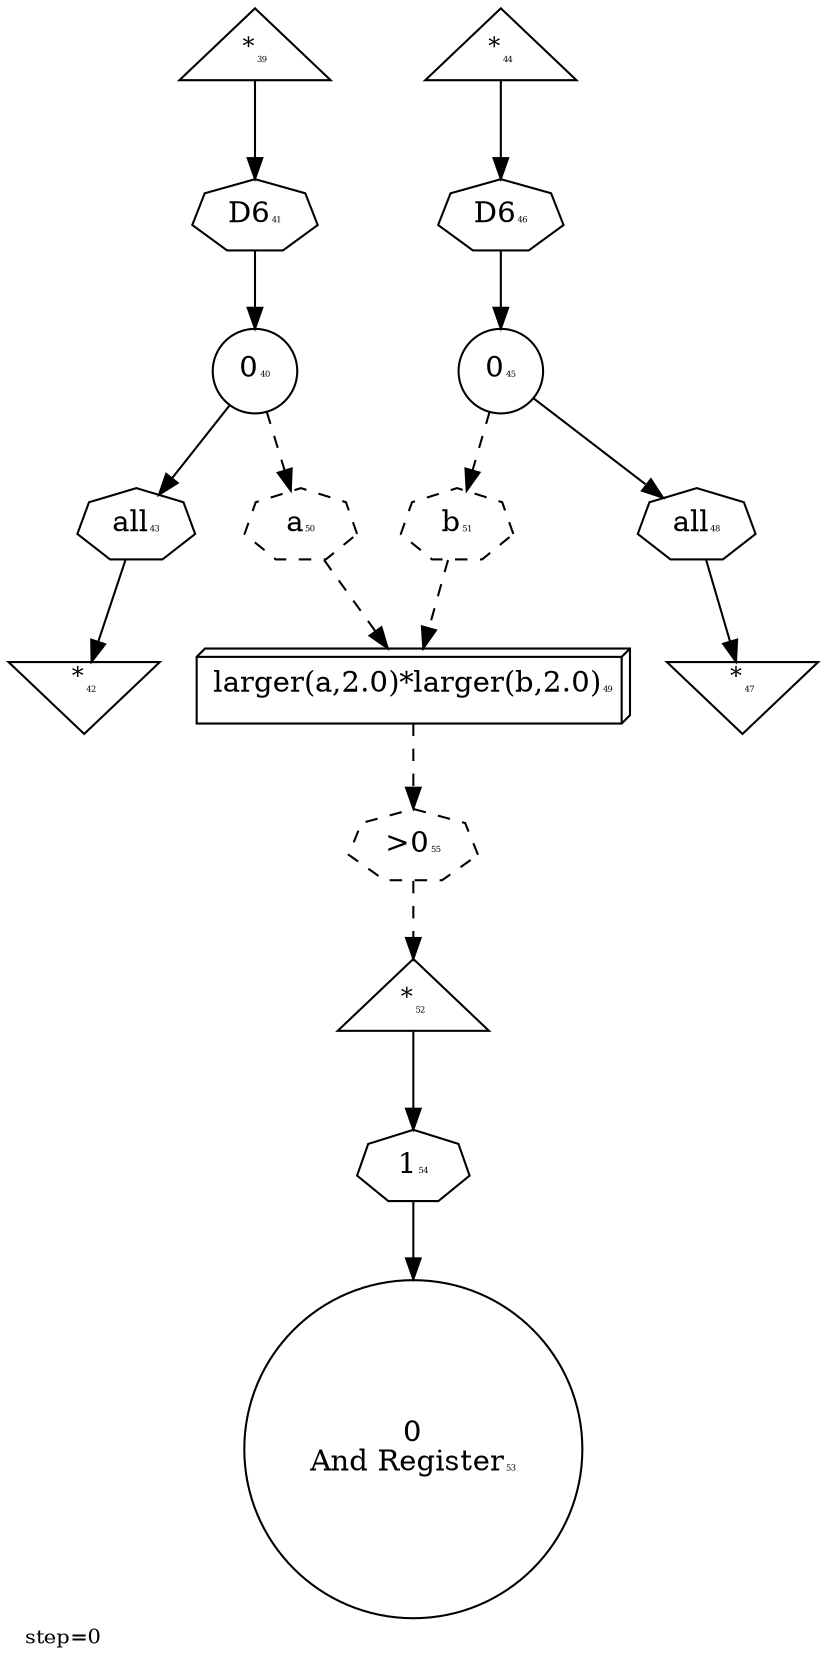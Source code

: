 digraph {
  graph  [labelloc=bottom,labeljust=left,fontsize="10",label="step=0"];
  "39" [shape=triangle,peripheries="1",label=<<SUP>*</SUP><FONT POINT-SIZE='4'>39</FONT>>,labelfontcolor=black,color=black];
  "40" [shape=circle,peripheries="1",label=<0<FONT POINT-SIZE='4'>40</FONT>>,labelfontcolor=black,color=black];
  "42" [shape=invtriangle,peripheries="1",label=<<SUP>*</SUP><FONT POINT-SIZE='4'>42</FONT>>,labelfontcolor=black,color=black];
  "44" [shape=triangle,peripheries="1",label=<<SUP>*</SUP><FONT POINT-SIZE='4'>44</FONT>>,labelfontcolor=black,color=black];
  "45" [shape=circle,peripheries="1",label=<0<FONT POINT-SIZE='4'>45</FONT>>,labelfontcolor=black,color=black];
  "47" [shape=invtriangle,peripheries="1",label=<<SUP>*</SUP><FONT POINT-SIZE='4'>47</FONT>>,labelfontcolor=black,color=black];
  "49" [shape=box3d,peripheries="1",label=<larger(a,2.0)*larger(b,2.0)<FONT POINT-SIZE='4'>49</FONT>>,labelfontcolor=black,color=black];
  "52" [shape=triangle,peripheries="1",label=<<SUP>*</SUP><FONT POINT-SIZE='4'>52</FONT>>,labelfontcolor=black,color=black];
  "53" [shape=circle,peripheries="1",label=<0<BR />And Register<FONT POINT-SIZE='4'>53</FONT>>,labelfontcolor=black,color=black];
  "41" [label=<D6<FONT POINT-SIZE='4'>41</FONT>>,peripheries="1",color=black,shape=septagon];
  "39" -> "41" [color=black];
  "41" -> "40" [color=black];
  "43" [label=<all<FONT POINT-SIZE='4'>43</FONT>>,peripheries="1",color=black,shape=septagon];
  "40" -> "43" [color=black];
  "43" -> "42" [color=black];
  "46" [label=<D6<FONT POINT-SIZE='4'>46</FONT>>,peripheries="1",color=black,shape=septagon];
  "44" -> "46" [color=black];
  "46" -> "45" [color=black];
  "48" [label=<all<FONT POINT-SIZE='4'>48</FONT>>,peripheries="1",color=black,shape=septagon];
  "45" -> "48" [color=black];
  "48" -> "47" [color=black];
  "54" [label=<1<FONT POINT-SIZE='4'>54</FONT>>,peripheries="1",color=black,shape=septagon];
  "52" -> "54" [color=black];
  "54" -> "53" [color=black];
  "50" [label=<a<FONT POINT-SIZE='4'>50</FONT>>,peripheries="1",color=black,style=dashed,shape=septagon];
  "40" -> "50" [style=dashed,color=black];
  "50" -> "49" [style=dashed,color=black];
  "51" [label=<b<FONT POINT-SIZE='4'>51</FONT>>,peripheries="1",color=black,style=dashed,shape=septagon];
  "45" -> "51" [style=dashed,color=black];
  "51" -> "49" [style=dashed,color=black];
  "55" [label=<&gt;0<FONT POINT-SIZE='4'>55</FONT>>,peripheries="1",color=black,style=dashed,shape=septagon];
  "49" -> "55" [style=dashed,color=black];
  "55" -> "52" [style=dashed,color=black];
}